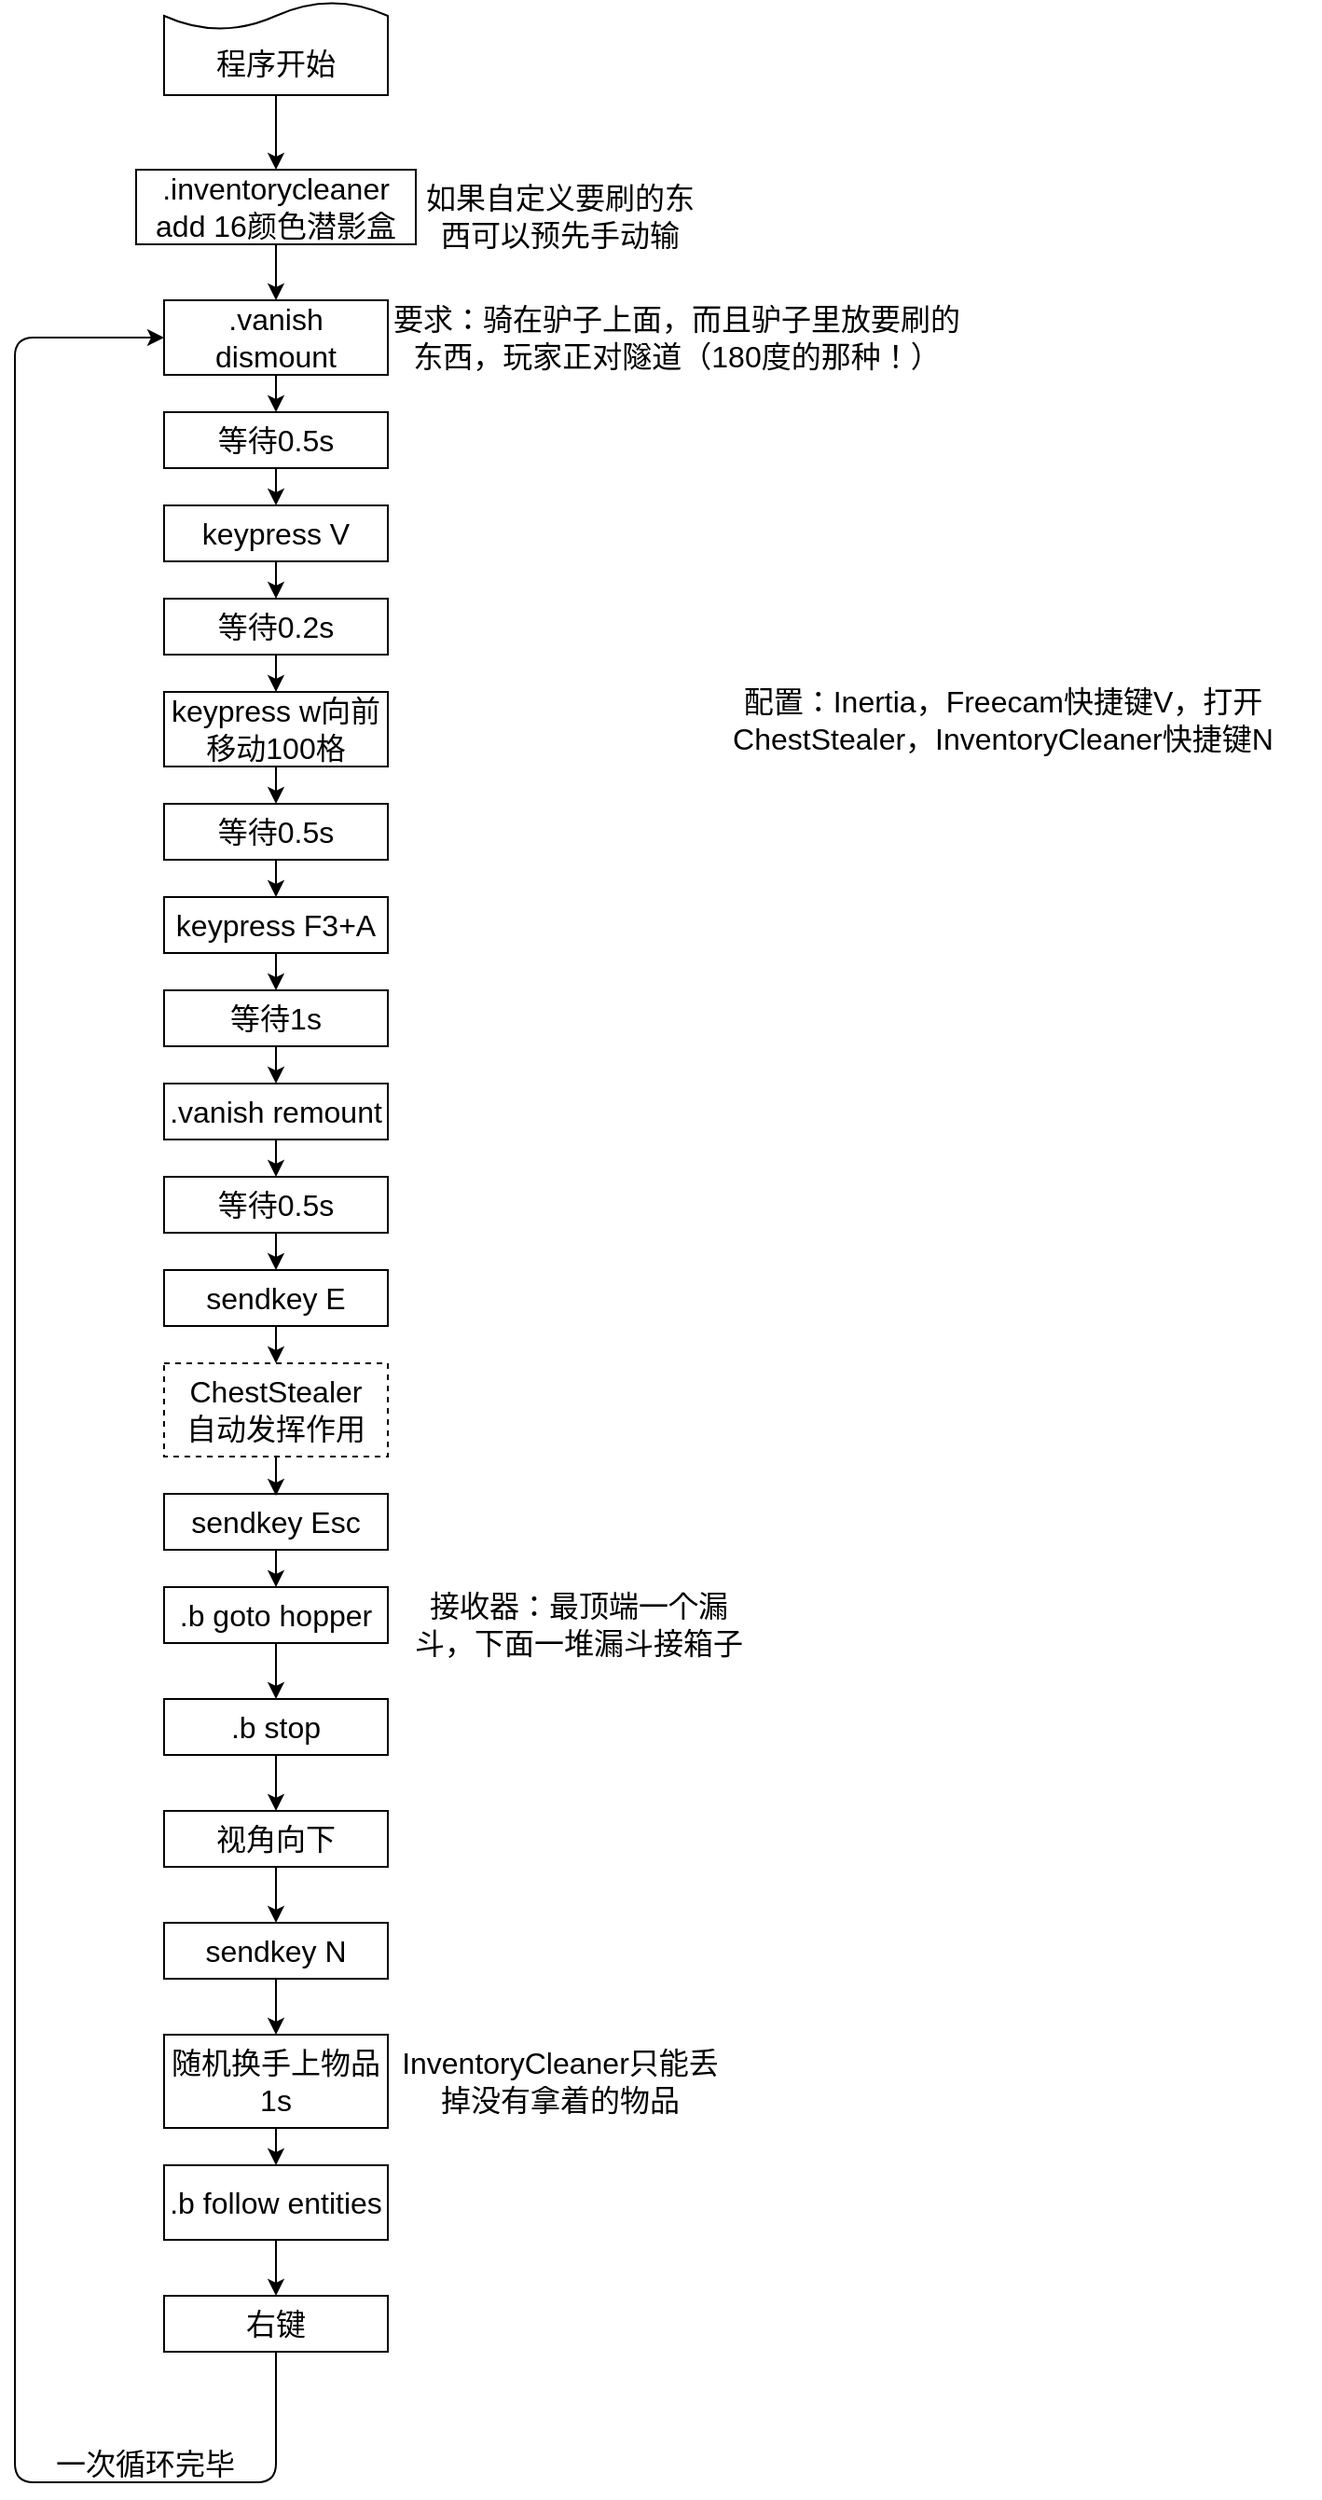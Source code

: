 <mxfile version="13.7.9" type="device"><diagram id="CZCfc5KEqzYQAwajyJ8v" name="第 1 页"><mxGraphModel dx="1086" dy="3206" grid="1" gridSize="10" guides="1" tooltips="1" connect="1" arrows="0" fold="1" page="1" pageScale="1" pageWidth="600" pageHeight="2400" math="0" shadow="0"><root><mxCell id="0"/><mxCell id="1" parent="0"/><mxCell id="Bl1epA-Yy_mBla0o6vVY-3" value="&lt;font style=&quot;font-size: 16px&quot;&gt;程序开始&lt;/font&gt;" style="shape=document;whiteSpace=wrap;html=1;boundedLbl=1;direction=west;" parent="1" vertex="1"><mxGeometry x="190" y="-50" width="120" height="50" as="geometry"/></mxCell><mxCell id="Bl1epA-Yy_mBla0o6vVY-4" value="&lt;font style=&quot;font-size: 16px&quot;&gt;要求：骑在驴子上面，而且驴子里放要刷的东西，玩家正对隧道（180度的那种！）&lt;/font&gt;" style="text;html=1;strokeColor=none;fillColor=none;align=center;verticalAlign=middle;whiteSpace=wrap;rounded=0;" parent="1" vertex="1"><mxGeometry x="310" y="105" width="310" height="50" as="geometry"/></mxCell><mxCell id="Bl1epA-Yy_mBla0o6vVY-5" value="" style="endArrow=classic;html=1;exitX=0.5;exitY=0;exitDx=0;exitDy=0;entryX=0.5;entryY=0;entryDx=0;entryDy=0;" parent="1" source="Bl1epA-Yy_mBla0o6vVY-3" edge="1" target="GemVbQ6LSjg2oxj9WcFm-5"><mxGeometry width="50" height="50" relative="1" as="geometry"><mxPoint x="260" y="370" as="sourcePoint"/><mxPoint x="250" y="30" as="targetPoint"/></mxGeometry></mxCell><mxCell id="Bl1epA-Yy_mBla0o6vVY-6" value="&lt;font style=&quot;font-size: 16px&quot;&gt;.vanish dismount&lt;br&gt;&lt;/font&gt;" style="rounded=0;whiteSpace=wrap;html=1;" parent="1" vertex="1"><mxGeometry x="190" y="110" width="120" height="40" as="geometry"/></mxCell><mxCell id="Bl1epA-Yy_mBla0o6vVY-7" value="&lt;font style=&quot;font-size: 16px&quot;&gt;配置：Inertia，Freecam快捷键V，打开ChestStealer，InventoryCleaner快捷键N&lt;/font&gt;" style="text;html=1;strokeColor=none;fillColor=none;align=center;verticalAlign=middle;whiteSpace=wrap;rounded=0;" parent="1" vertex="1"><mxGeometry x="470" y="310" width="340" height="50" as="geometry"/></mxCell><mxCell id="Bl1epA-Yy_mBla0o6vVY-9" value="" style="endArrow=classic;html=1;exitX=0.5;exitY=1;exitDx=0;exitDy=0;entryX=0.5;entryY=0;entryDx=0;entryDy=0;" parent="1" source="Bl1epA-Yy_mBla0o6vVY-6" target="Bl1epA-Yy_mBla0o6vVY-26" edge="1"><mxGeometry width="50" height="50" relative="1" as="geometry"><mxPoint x="260" y="370" as="sourcePoint"/><mxPoint x="250" y="210" as="targetPoint"/></mxGeometry></mxCell><mxCell id="Bl1epA-Yy_mBla0o6vVY-11" value="&lt;font style=&quot;font-size: 16px&quot;&gt;keypress w向前移动100格&lt;/font&gt;" style="rounded=0;whiteSpace=wrap;html=1;" parent="1" vertex="1"><mxGeometry x="190" y="320" width="120" height="40" as="geometry"/></mxCell><mxCell id="Bl1epA-Yy_mBla0o6vVY-12" value="&lt;span style=&quot;font-size: 16px&quot;&gt;keypress F3+A&lt;/span&gt;" style="rounded=0;whiteSpace=wrap;html=1;" parent="1" vertex="1"><mxGeometry x="190" y="430" width="120" height="30" as="geometry"/></mxCell><mxCell id="Bl1epA-Yy_mBla0o6vVY-14" value="" style="endArrow=classic;html=1;exitX=0.5;exitY=1;exitDx=0;exitDy=0;entryX=0.5;entryY=0;entryDx=0;entryDy=0;" parent="1" source="Bl1epA-Yy_mBla0o6vVY-11" target="Bl1epA-Yy_mBla0o6vVY-21" edge="1"><mxGeometry width="50" height="50" relative="1" as="geometry"><mxPoint x="260" y="370" as="sourcePoint"/><mxPoint x="310" y="320" as="targetPoint"/></mxGeometry></mxCell><mxCell id="Bl1epA-Yy_mBla0o6vVY-15" value="&lt;font style=&quot;font-size: 16px&quot;&gt;.vanish remount&lt;/font&gt;" style="rounded=0;whiteSpace=wrap;html=1;" parent="1" vertex="1"><mxGeometry x="190" y="530" width="120" height="30" as="geometry"/></mxCell><mxCell id="Bl1epA-Yy_mBla0o6vVY-16" value="" style="endArrow=classic;html=1;entryX=0.5;entryY=0;entryDx=0;entryDy=0;exitX=0.5;exitY=1;exitDx=0;exitDy=0;" parent="1" source="Bl1epA-Yy_mBla0o6vVY-12" target="Bl1epA-Yy_mBla0o6vVY-32" edge="1"><mxGeometry width="50" height="50" relative="1" as="geometry"><mxPoint x="260" y="370" as="sourcePoint"/><mxPoint x="310" y="320" as="targetPoint"/></mxGeometry></mxCell><mxCell id="Bl1epA-Yy_mBla0o6vVY-17" value="" style="endArrow=classic;html=1;exitX=0.5;exitY=1;exitDx=0;exitDy=0;entryX=0.5;entryY=0;entryDx=0;entryDy=0;" parent="1" source="Bl1epA-Yy_mBla0o6vVY-15" target="Bl1epA-Yy_mBla0o6vVY-35" edge="1"><mxGeometry width="50" height="50" relative="1" as="geometry"><mxPoint x="260" y="370" as="sourcePoint"/><mxPoint x="250" y="530" as="targetPoint"/></mxGeometry></mxCell><mxCell id="Bl1epA-Yy_mBla0o6vVY-18" value="&lt;font style=&quot;font-size: 16px&quot;&gt;sendkey E&lt;/font&gt;" style="rounded=0;whiteSpace=wrap;html=1;" parent="1" vertex="1"><mxGeometry x="190" y="630" width="120" height="30" as="geometry"/></mxCell><mxCell id="Bl1epA-Yy_mBla0o6vVY-19" value="&lt;font style=&quot;font-size: 16px&quot;&gt;.b goto hopper&lt;/font&gt;" style="rounded=0;whiteSpace=wrap;html=1;" parent="1" vertex="1"><mxGeometry x="190" y="800" width="120" height="30" as="geometry"/></mxCell><mxCell id="Bl1epA-Yy_mBla0o6vVY-20" value="" style="endArrow=classic;html=1;entryX=0.5;entryY=0;entryDx=0;entryDy=0;exitX=0.5;exitY=1;exitDx=0;exitDy=0;" parent="1" source="Bl1epA-Yy_mBla0o6vVY-39" target="Bl1epA-Yy_mBla0o6vVY-19" edge="1"><mxGeometry width="50" height="50" relative="1" as="geometry"><mxPoint x="250" y="850" as="sourcePoint"/><mxPoint x="310" y="520" as="targetPoint"/></mxGeometry></mxCell><mxCell id="Bl1epA-Yy_mBla0o6vVY-21" value="&lt;font style=&quot;font-size: 16px&quot;&gt;等待0.5s&lt;/font&gt;" style="rounded=0;whiteSpace=wrap;html=1;" parent="1" vertex="1"><mxGeometry x="190" y="380" width="120" height="30" as="geometry"/></mxCell><mxCell id="Bl1epA-Yy_mBla0o6vVY-22" value="" style="endArrow=classic;html=1;exitX=0.5;exitY=1;exitDx=0;exitDy=0;entryX=0.5;entryY=0;entryDx=0;entryDy=0;" parent="1" source="Bl1epA-Yy_mBla0o6vVY-21" target="Bl1epA-Yy_mBla0o6vVY-12" edge="1"><mxGeometry width="50" height="50" relative="1" as="geometry"><mxPoint x="260" y="570" as="sourcePoint"/><mxPoint x="310" y="520" as="targetPoint"/></mxGeometry></mxCell><mxCell id="Bl1epA-Yy_mBla0o6vVY-23" value="&lt;font style=&quot;font-size: 16px&quot;&gt;keypress V&lt;/font&gt;" style="rounded=0;whiteSpace=wrap;html=1;" parent="1" vertex="1"><mxGeometry x="190" y="220" width="120" height="30" as="geometry"/></mxCell><mxCell id="Bl1epA-Yy_mBla0o6vVY-24" value="" style="endArrow=classic;html=1;exitX=0.5;exitY=1;exitDx=0;exitDy=0;entryX=0.5;entryY=0;entryDx=0;entryDy=0;" parent="1" source="Bl1epA-Yy_mBla0o6vVY-23" target="Bl1epA-Yy_mBla0o6vVY-30" edge="1"><mxGeometry width="50" height="50" relative="1" as="geometry"><mxPoint x="260" y="370" as="sourcePoint"/><mxPoint x="310" y="320" as="targetPoint"/></mxGeometry></mxCell><mxCell id="Bl1epA-Yy_mBla0o6vVY-26" value="&lt;font style=&quot;font-size: 16px&quot;&gt;等待0.5s&lt;/font&gt;" style="rounded=0;whiteSpace=wrap;html=1;" parent="1" vertex="1"><mxGeometry x="190" y="170" width="120" height="30" as="geometry"/></mxCell><mxCell id="Bl1epA-Yy_mBla0o6vVY-28" value="" style="endArrow=classic;html=1;entryX=0.5;entryY=0;entryDx=0;entryDy=0;exitX=0.5;exitY=1;exitDx=0;exitDy=0;" parent="1" source="Bl1epA-Yy_mBla0o6vVY-26" target="Bl1epA-Yy_mBla0o6vVY-23" edge="1"><mxGeometry width="50" height="50" relative="1" as="geometry"><mxPoint x="260" y="370" as="sourcePoint"/><mxPoint x="310" y="320" as="targetPoint"/></mxGeometry></mxCell><mxCell id="Bl1epA-Yy_mBla0o6vVY-30" value="&lt;font style=&quot;font-size: 16px&quot;&gt;等待0.2s&lt;/font&gt;" style="rounded=0;whiteSpace=wrap;html=1;" parent="1" vertex="1"><mxGeometry x="190" y="270" width="120" height="30" as="geometry"/></mxCell><mxCell id="Bl1epA-Yy_mBla0o6vVY-31" value="" style="endArrow=classic;html=1;exitX=0.5;exitY=1;exitDx=0;exitDy=0;entryX=0.5;entryY=0;entryDx=0;entryDy=0;" parent="1" source="Bl1epA-Yy_mBla0o6vVY-30" target="Bl1epA-Yy_mBla0o6vVY-11" edge="1"><mxGeometry width="50" height="50" relative="1" as="geometry"><mxPoint x="260" y="370" as="sourcePoint"/><mxPoint x="310" y="320" as="targetPoint"/></mxGeometry></mxCell><mxCell id="Bl1epA-Yy_mBla0o6vVY-32" value="&lt;font style=&quot;font-size: 16px&quot;&gt;等待1s&lt;/font&gt;" style="rounded=0;whiteSpace=wrap;html=1;" parent="1" vertex="1"><mxGeometry x="190" y="480" width="120" height="30" as="geometry"/></mxCell><mxCell id="Bl1epA-Yy_mBla0o6vVY-33" value="" style="endArrow=classic;html=1;exitX=0.5;exitY=1;exitDx=0;exitDy=0;entryX=0.5;entryY=0;entryDx=0;entryDy=0;" parent="1" source="Bl1epA-Yy_mBla0o6vVY-32" target="Bl1epA-Yy_mBla0o6vVY-15" edge="1"><mxGeometry width="50" height="50" relative="1" as="geometry"><mxPoint x="260" y="370" as="sourcePoint"/><mxPoint x="310" y="320" as="targetPoint"/></mxGeometry></mxCell><mxCell id="Bl1epA-Yy_mBla0o6vVY-35" value="&lt;font style=&quot;font-size: 16px&quot;&gt;等待0.5s&lt;/font&gt;" style="rounded=0;whiteSpace=wrap;html=1;" parent="1" vertex="1"><mxGeometry x="190" y="580" width="120" height="30" as="geometry"/></mxCell><mxCell id="Bl1epA-Yy_mBla0o6vVY-36" value="" style="endArrow=classic;html=1;exitX=0.5;exitY=1;exitDx=0;exitDy=0;entryX=0.5;entryY=0;entryDx=0;entryDy=0;" parent="1" source="Bl1epA-Yy_mBla0o6vVY-35" target="Bl1epA-Yy_mBla0o6vVY-18" edge="1"><mxGeometry width="50" height="50" relative="1" as="geometry"><mxPoint x="260" y="670" as="sourcePoint"/><mxPoint x="310" y="620" as="targetPoint"/></mxGeometry></mxCell><mxCell id="Bl1epA-Yy_mBla0o6vVY-37" value="&lt;font style=&quot;font-size: 16px&quot;&gt;ChestStealer&lt;br&gt;自动发挥作用&lt;/font&gt;" style="rounded=0;whiteSpace=wrap;html=1;dashed=1;" parent="1" vertex="1"><mxGeometry x="190" y="680" width="120" height="50" as="geometry"/></mxCell><mxCell id="Bl1epA-Yy_mBla0o6vVY-38" value="" style="endArrow=classic;html=1;exitX=0.5;exitY=1;exitDx=0;exitDy=0;entryX=0.5;entryY=0;entryDx=0;entryDy=0;" parent="1" source="Bl1epA-Yy_mBla0o6vVY-18" target="Bl1epA-Yy_mBla0o6vVY-37" edge="1"><mxGeometry width="50" height="50" relative="1" as="geometry"><mxPoint x="260" y="670" as="sourcePoint"/><mxPoint x="310" y="620" as="targetPoint"/></mxGeometry></mxCell><mxCell id="Bl1epA-Yy_mBla0o6vVY-39" value="&lt;font style=&quot;font-size: 16px&quot;&gt;sendkey Esc&lt;/font&gt;" style="rounded=0;whiteSpace=wrap;html=1;" parent="1" vertex="1"><mxGeometry x="190" y="750" width="120" height="30" as="geometry"/></mxCell><mxCell id="Bl1epA-Yy_mBla0o6vVY-40" value="" style="endArrow=classic;html=1;exitX=0.5;exitY=1;exitDx=0;exitDy=0;entryX=0.5;entryY=0.033;entryDx=0;entryDy=0;entryPerimeter=0;" parent="1" source="Bl1epA-Yy_mBla0o6vVY-37" target="Bl1epA-Yy_mBla0o6vVY-39" edge="1"><mxGeometry width="50" height="50" relative="1" as="geometry"><mxPoint x="260" y="670" as="sourcePoint"/><mxPoint x="310" y="620" as="targetPoint"/></mxGeometry></mxCell><mxCell id="Bl1epA-Yy_mBla0o6vVY-41" value="&lt;font style=&quot;font-size: 16px&quot;&gt;接收器：最顶端一个漏斗，下面一堆漏斗接箱子&lt;/font&gt;" style="text;html=1;strokeColor=none;fillColor=none;align=center;verticalAlign=middle;whiteSpace=wrap;rounded=0;" parent="1" vertex="1"><mxGeometry x="320" y="800" width="185" height="40" as="geometry"/></mxCell><mxCell id="Bl1epA-Yy_mBla0o6vVY-42" value="" style="endArrow=classic;html=1;exitX=0.5;exitY=1;exitDx=0;exitDy=0;" parent="1" source="Bl1epA-Yy_mBla0o6vVY-19" edge="1"><mxGeometry width="50" height="50" relative="1" as="geometry"><mxPoint x="260" y="870" as="sourcePoint"/><mxPoint x="250" y="860" as="targetPoint"/></mxGeometry></mxCell><mxCell id="Bl1epA-Yy_mBla0o6vVY-53" value="&lt;font style=&quot;font-size: 16px&quot;&gt;.b follow entities&lt;/font&gt;" style="rounded=0;whiteSpace=wrap;html=1;" parent="1" vertex="1"><mxGeometry x="190" y="1110" width="120" height="40" as="geometry"/></mxCell><mxCell id="Bl1epA-Yy_mBla0o6vVY-54" value="&lt;font style=&quot;font-size: 16px&quot;&gt;右键&lt;/font&gt;" style="rounded=0;whiteSpace=wrap;html=1;" parent="1" vertex="1"><mxGeometry x="190" y="1180" width="120" height="30" as="geometry"/></mxCell><mxCell id="Bl1epA-Yy_mBla0o6vVY-55" value="" style="endArrow=classic;html=1;exitX=0.5;exitY=1;exitDx=0;exitDy=0;entryX=0.5;entryY=0;entryDx=0;entryDy=0;" parent="1" source="Bl1epA-Yy_mBla0o6vVY-53" target="Bl1epA-Yy_mBla0o6vVY-54" edge="1"><mxGeometry width="50" height="50" relative="1" as="geometry"><mxPoint x="250" y="1080" as="sourcePoint"/><mxPoint x="210" y="1010" as="targetPoint"/></mxGeometry></mxCell><mxCell id="Bl1epA-Yy_mBla0o6vVY-56" value="" style="endArrow=classic;html=1;entryX=0;entryY=0.5;entryDx=0;entryDy=0;exitX=0.5;exitY=1;exitDx=0;exitDy=0;" parent="1" source="Bl1epA-Yy_mBla0o6vVY-54" target="Bl1epA-Yy_mBla0o6vVY-6" edge="1"><mxGeometry width="50" height="50" relative="1" as="geometry"><mxPoint x="250" y="1220" as="sourcePoint"/><mxPoint x="110" y="140" as="targetPoint"/><Array as="points"><mxPoint x="250" y="1280"/><mxPoint x="110" y="1280"/><mxPoint x="110" y="130"/></Array></mxGeometry></mxCell><mxCell id="Bl1epA-Yy_mBla0o6vVY-57" value="&lt;font style=&quot;font-size: 16px&quot;&gt;一次循环完毕&lt;/font&gt;" style="text;html=1;strokeColor=none;fillColor=none;align=center;verticalAlign=middle;whiteSpace=wrap;rounded=0;" parent="1" vertex="1"><mxGeometry x="130" y="1260" width="100" height="20" as="geometry"/></mxCell><mxCell id="cmsiRS1RfsU9fBsoJMiz-1" value="&lt;font style=&quot;font-size: 16px&quot;&gt;.b stop&lt;/font&gt;" style="rounded=0;whiteSpace=wrap;html=1;" parent="1" vertex="1"><mxGeometry x="190" y="860" width="120" height="30" as="geometry"/></mxCell><mxCell id="cmsiRS1RfsU9fBsoJMiz-2" value="" style="endArrow=classic;html=1;exitX=0.5;exitY=1;exitDx=0;exitDy=0;entryX=0.5;entryY=0;entryDx=0;entryDy=0;" parent="1" source="cmsiRS1RfsU9fBsoJMiz-1" target="cmsiRS1RfsU9fBsoJMiz-3" edge="1"><mxGeometry width="50" height="50" relative="1" as="geometry"><mxPoint x="210" y="850" as="sourcePoint"/><mxPoint x="250" y="930" as="targetPoint"/></mxGeometry></mxCell><mxCell id="cmsiRS1RfsU9fBsoJMiz-3" value="&lt;span style=&quot;font-size: 16px&quot;&gt;视角向下&lt;/span&gt;" style="rounded=0;whiteSpace=wrap;html=1;" parent="1" vertex="1"><mxGeometry x="190" y="920" width="120" height="30" as="geometry"/></mxCell><mxCell id="cmsiRS1RfsU9fBsoJMiz-4" value="" style="endArrow=classic;html=1;exitX=0.5;exitY=1;exitDx=0;exitDy=0;entryX=0.5;entryY=0;entryDx=0;entryDy=0;" parent="1" source="cmsiRS1RfsU9fBsoJMiz-3" target="cmsiRS1RfsU9fBsoJMiz-5" edge="1"><mxGeometry width="50" height="50" relative="1" as="geometry"><mxPoint x="210" y="850" as="sourcePoint"/><mxPoint x="270" y="990" as="targetPoint"/></mxGeometry></mxCell><mxCell id="cmsiRS1RfsU9fBsoJMiz-5" value="&lt;span style=&quot;font-size: 16px&quot;&gt;sendkey N&lt;/span&gt;" style="rounded=0;whiteSpace=wrap;html=1;" parent="1" vertex="1"><mxGeometry x="190" y="980" width="120" height="30" as="geometry"/></mxCell><mxCell id="cmsiRS1RfsU9fBsoJMiz-7" value="" style="endArrow=classic;html=1;exitX=0.5;exitY=1;exitDx=0;exitDy=0;entryX=0.5;entryY=0;entryDx=0;entryDy=0;" parent="1" source="cmsiRS1RfsU9fBsoJMiz-5" target="GemVbQ6LSjg2oxj9WcFm-2" edge="1"><mxGeometry width="50" height="50" relative="1" as="geometry"><mxPoint x="80" y="1130" as="sourcePoint"/><mxPoint x="490" y="980" as="targetPoint"/></mxGeometry></mxCell><mxCell id="GemVbQ6LSjg2oxj9WcFm-2" value="&lt;span style=&quot;font-size: 16px&quot;&gt;随机换手上物品1s&lt;/span&gt;" style="rounded=0;whiteSpace=wrap;html=1;" vertex="1" parent="1"><mxGeometry x="190" y="1040" width="120" height="50" as="geometry"/></mxCell><mxCell id="GemVbQ6LSjg2oxj9WcFm-3" value="" style="endArrow=classic;html=1;exitX=0.5;exitY=1;exitDx=0;exitDy=0;entryX=0.5;entryY=0;entryDx=0;entryDy=0;" edge="1" parent="1" source="GemVbQ6LSjg2oxj9WcFm-2" target="Bl1epA-Yy_mBla0o6vVY-53"><mxGeometry width="50" height="50" relative="1" as="geometry"><mxPoint x="270" y="930" as="sourcePoint"/><mxPoint x="320" y="880" as="targetPoint"/></mxGeometry></mxCell><mxCell id="GemVbQ6LSjg2oxj9WcFm-4" value="&lt;font style=&quot;font-size: 16px&quot;&gt;InventoryCleaner只能丢掉没有拿着的物品&lt;/font&gt;" style="text;html=1;strokeColor=none;fillColor=none;align=center;verticalAlign=middle;whiteSpace=wrap;rounded=0;" vertex="1" parent="1"><mxGeometry x="310" y="1045" width="185" height="40" as="geometry"/></mxCell><mxCell id="GemVbQ6LSjg2oxj9WcFm-5" value="&lt;font style=&quot;font-size: 16px&quot;&gt;.inventorycleaner add 16颜色潜影盒&lt;br&gt;&lt;/font&gt;" style="rounded=0;whiteSpace=wrap;html=1;" vertex="1" parent="1"><mxGeometry x="175" y="40" width="150" height="40" as="geometry"/></mxCell><mxCell id="GemVbQ6LSjg2oxj9WcFm-6" value="" style="endArrow=classic;html=1;exitX=0.5;exitY=1;exitDx=0;exitDy=0;entryX=0.5;entryY=0;entryDx=0;entryDy=0;" edge="1" parent="1" source="GemVbQ6LSjg2oxj9WcFm-5" target="Bl1epA-Yy_mBla0o6vVY-6"><mxGeometry width="50" height="50" relative="1" as="geometry"><mxPoint x="270" y="320" as="sourcePoint"/><mxPoint x="320" y="270" as="targetPoint"/></mxGeometry></mxCell><mxCell id="GemVbQ6LSjg2oxj9WcFm-7" value="&lt;font style=&quot;font-size: 16px&quot;&gt;如果自定义要刷的东西可以预先手动输&lt;/font&gt;" style="text;html=1;strokeColor=none;fillColor=none;align=center;verticalAlign=middle;whiteSpace=wrap;rounded=0;" vertex="1" parent="1"><mxGeometry x="325" y="40" width="155" height="50" as="geometry"/></mxCell></root></mxGraphModel></diagram></mxfile>